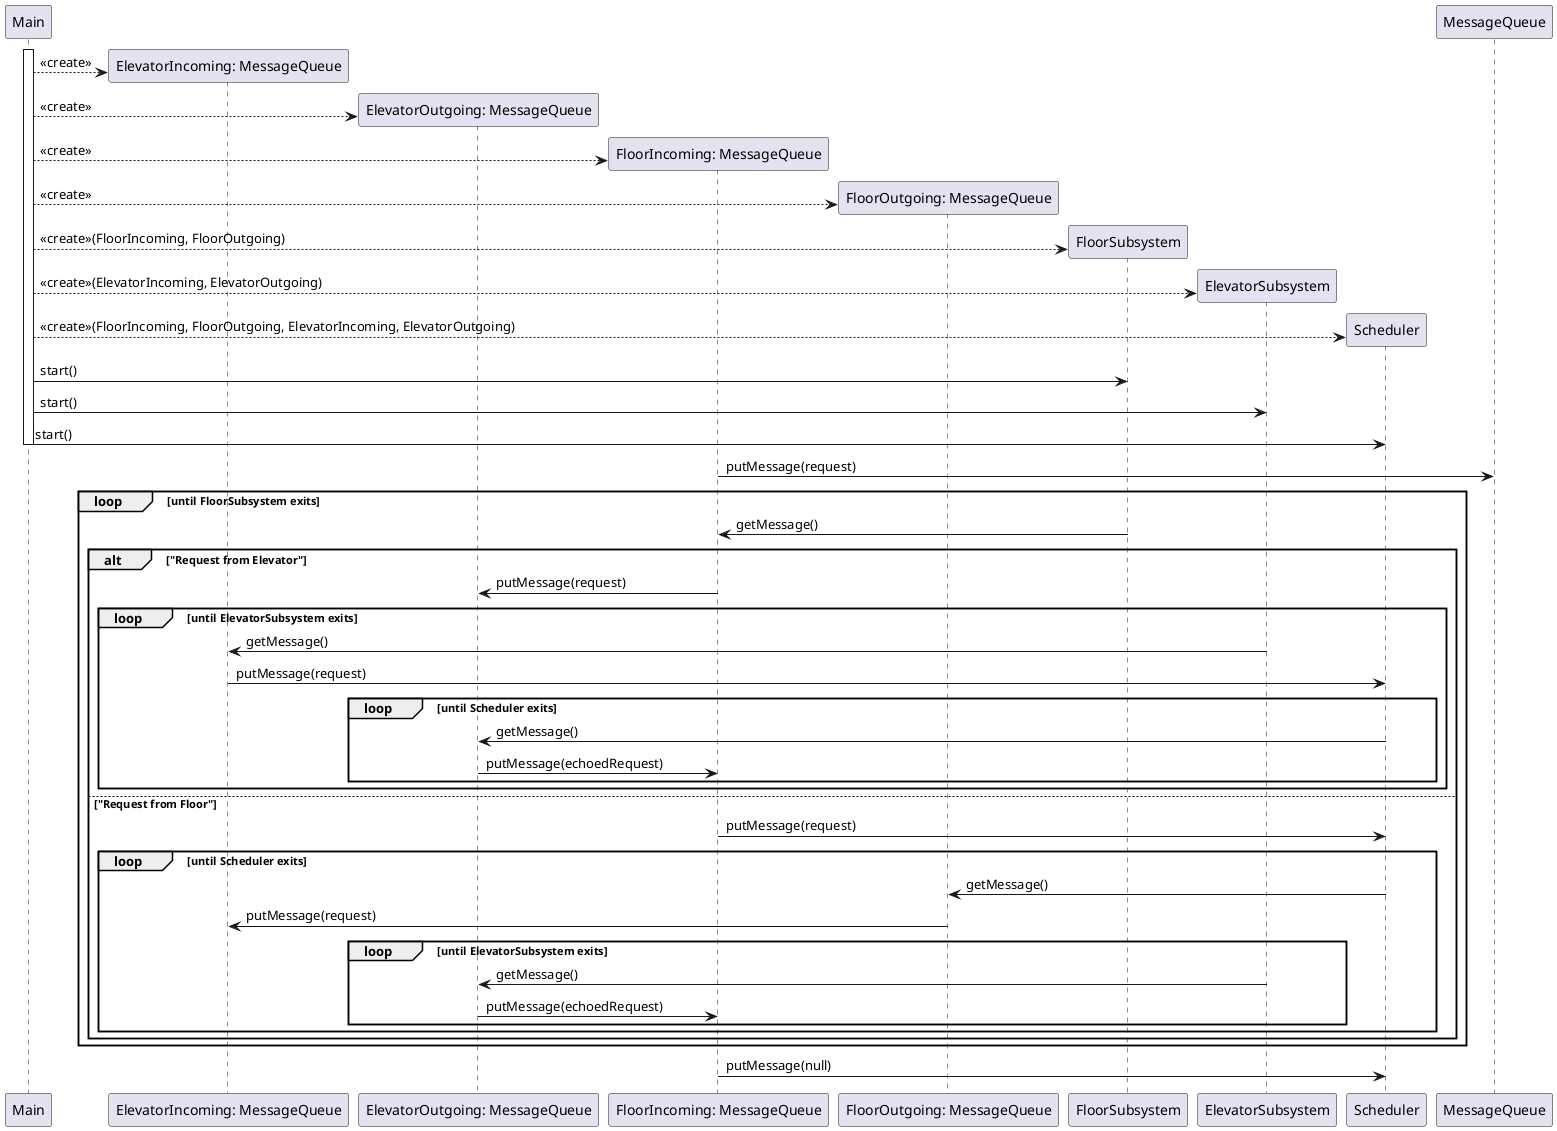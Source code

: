 @startuml
'autonumber

participant Main

activate Main
create "ElevatorIncoming: MessageQueue" as ElevatorIncoming
Main --> ElevatorIncoming: <<create>>
create "ElevatorOutgoing: MessageQueue" as ElevatorOutgoing
Main --> ElevatorOutgoing: <<create>>
create "FloorIncoming: MessageQueue" as FloorIncoming
Main --> FloorIncoming: <<create>>
create "FloorOutgoing: MessageQueue" as FloorOutgoing
Main --> FloorOutgoing: <<create>>

create FloorSubsystem
Main --> FloorSubsystem: <<create>>(FloorIncoming, FloorOutgoing)
create ElevatorSubsystem
Main --> ElevatorSubsystem: <<create>>(ElevatorIncoming, ElevatorOutgoing)
create Scheduler
Main --> Scheduler: <<create>>(FloorIncoming, FloorOutgoing, ElevatorIncoming, ElevatorOutgoing)

Main -> FloorSubsystem: start()
Main -> ElevatorSubsystem: start()
Main -> Scheduler: start()

deactivate Main

FloorIncoming -> MessageQueue: putMessage(request)
loop until FloorSubsystem exits
    FloorSubsystem -> FloorIncoming: getMessage()
    alt "Request from Elevator"
        FloorIncoming -> ElevatorOutgoing: putMessage(request)
        loop until ElevatorSubsystem exits
            ElevatorSubsystem -> ElevatorIncoming: getMessage()
            ElevatorIncoming -> Scheduler: putMessage(request)
            loop until Scheduler exits
                Scheduler -> ElevatorOutgoing: getMessage()
                ElevatorOutgoing -> FloorIncoming: putMessage(echoedRequest)
            end
        end
    else "Request from Floor"
        FloorIncoming -> Scheduler: putMessage(request)
        loop until Scheduler exits
            Scheduler -> FloorOutgoing: getMessage()
            FloorOutgoing -> ElevatorIncoming: putMessage(request)
            loop until ElevatorSubsystem exits
                ElevatorSubsystem -> ElevatorOutgoing: getMessage()
                ElevatorOutgoing -> FloorIncoming: putMessage(echoedRequest)
            end
        end
    end
end

FloorIncoming -> Scheduler: putMessage(null)

@enduml
